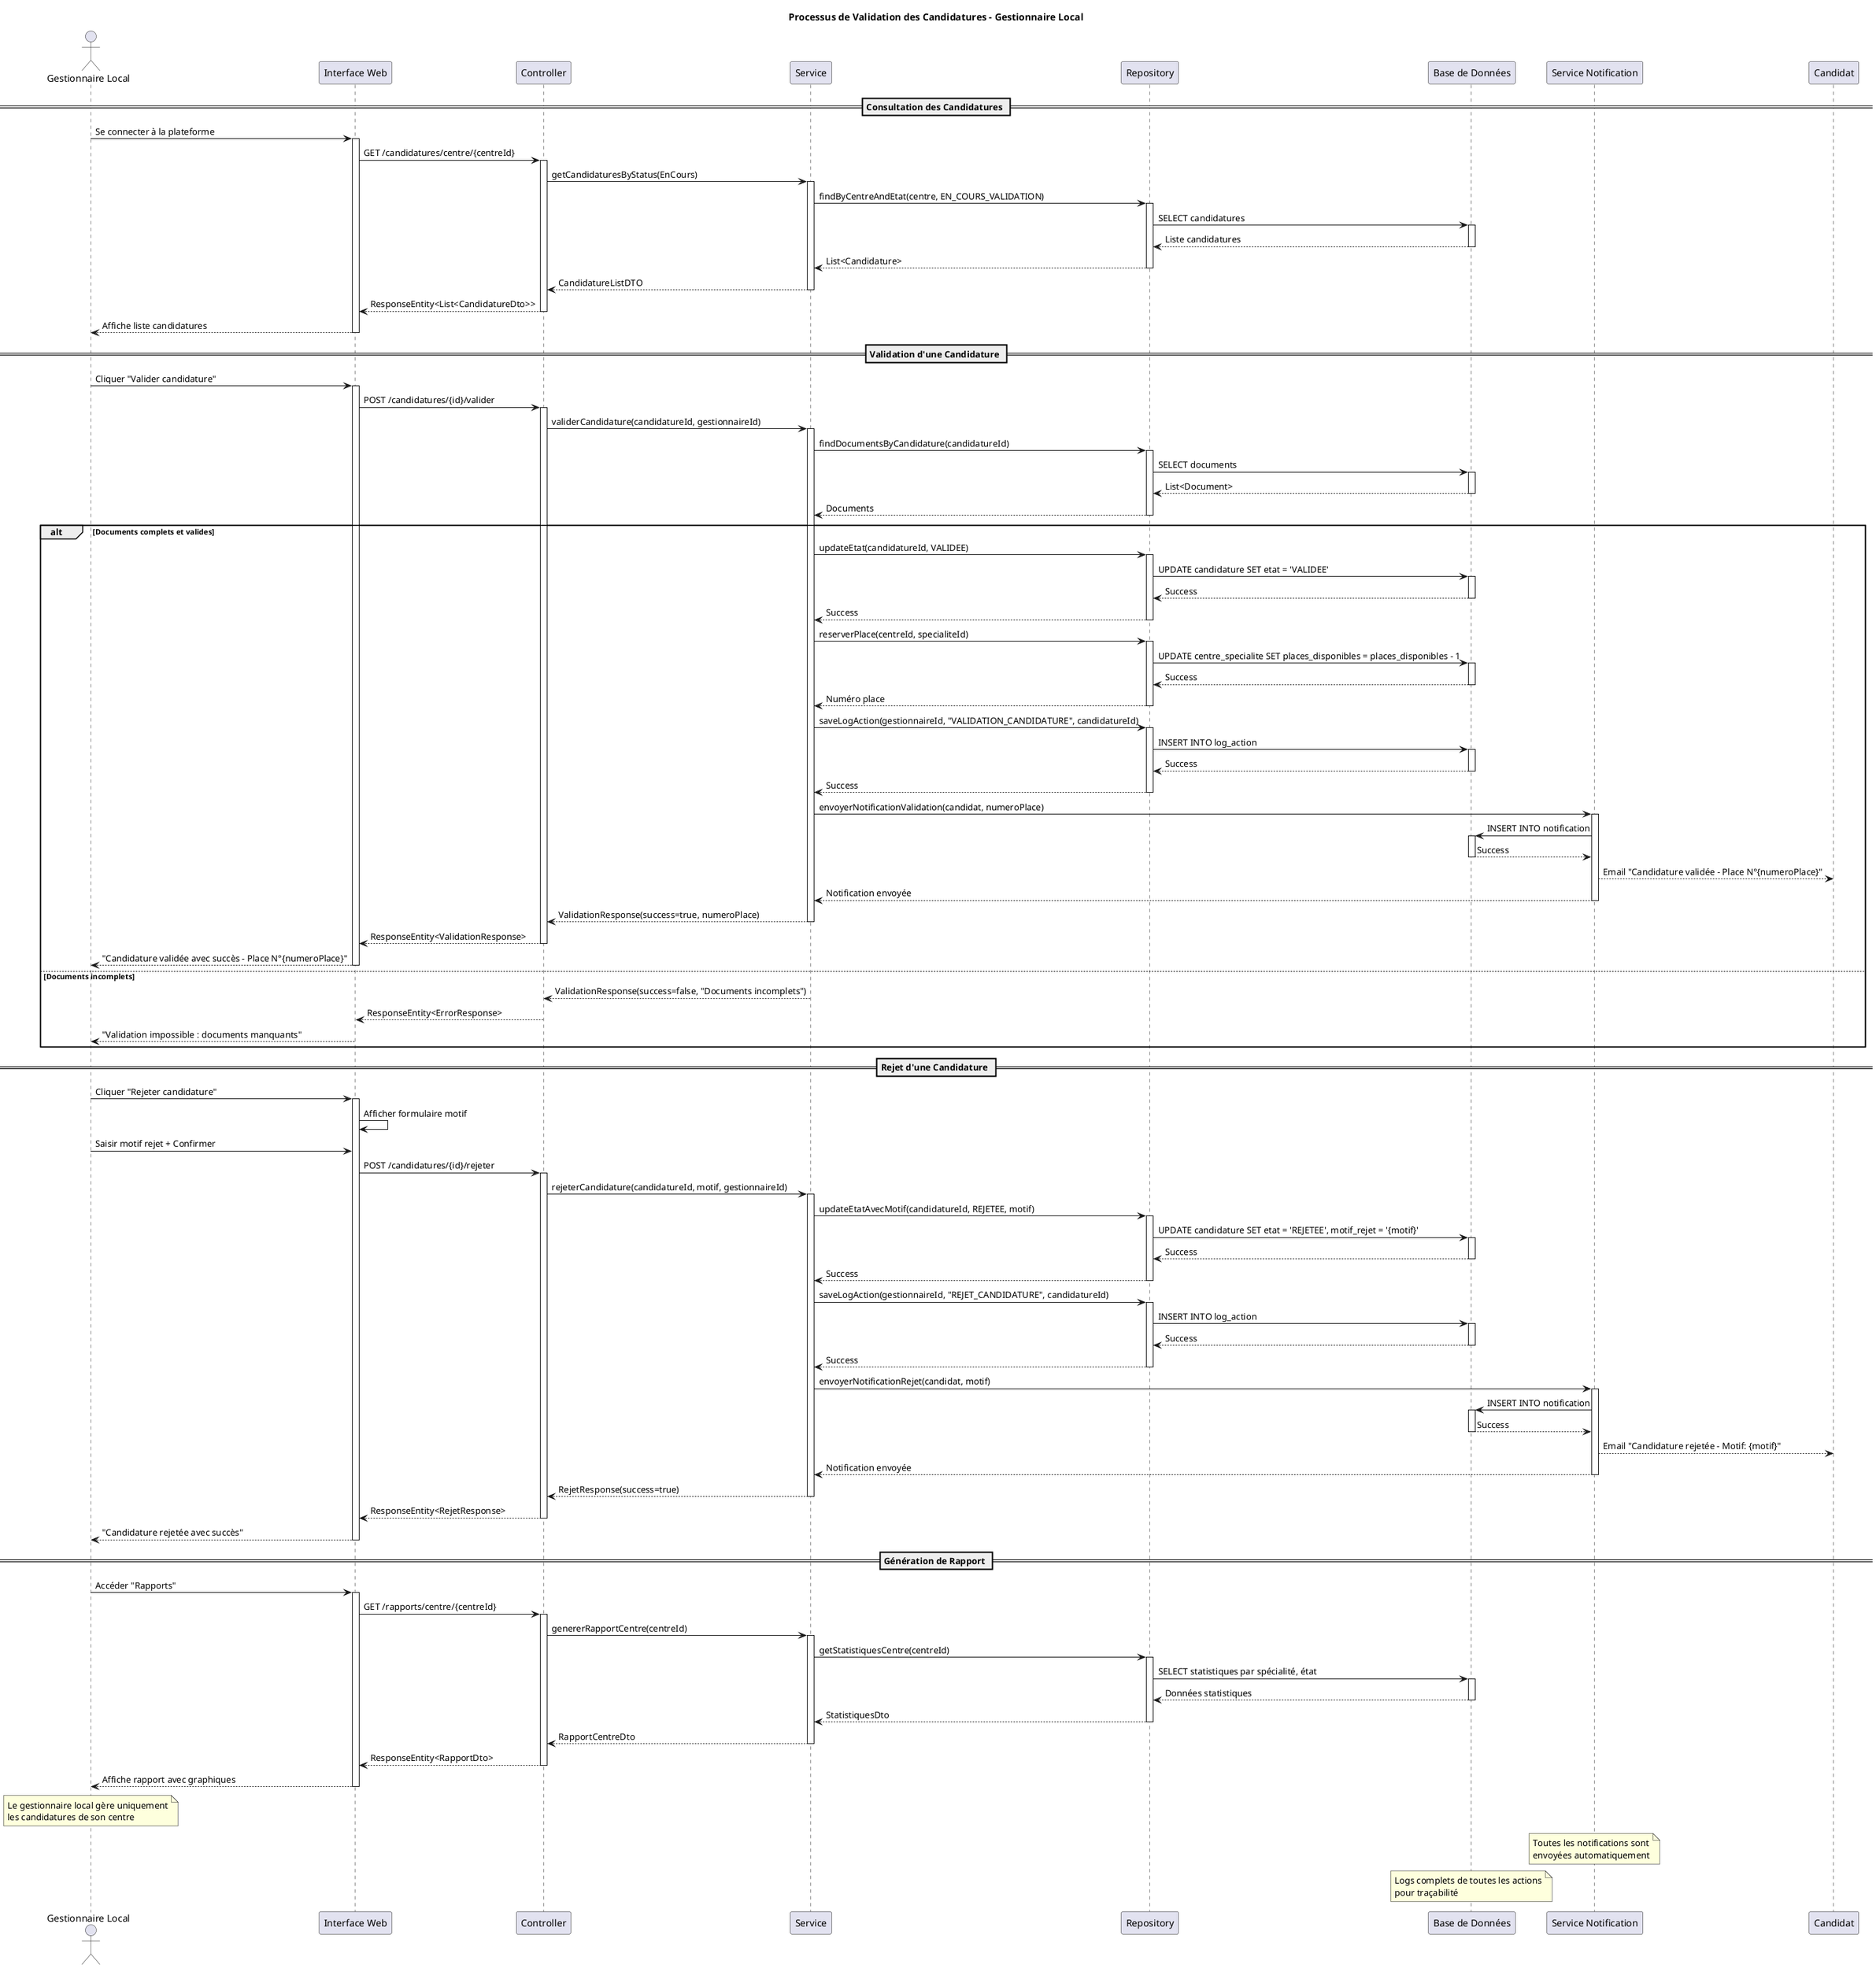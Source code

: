 @startuml SequenceGestionnaireLocal

title Processus de Validation des Candidatures - Gestionnaire Local

actor "Gestionnaire Local" as GL
participant "Interface Web" as IW
participant "Controller" as CTRL
participant "Service" as SVC
participant "Repository" as REPO
participant "Base de Données" as BD
participant "Service Notification" as SN
participant "Candidat" as C

== Consultation des Candidatures ==
GL -> IW : Se connecter à la plateforme
activate IW
IW -> CTRL : GET /candidatures/centre/{centreId}
activate CTRL
CTRL -> SVC : getCandidaturesByStatus(EnCours)
activate SVC
SVC -> REPO : findByCentreAndEtat(centre, EN_COURS_VALIDATION)
activate REPO
REPO -> BD : SELECT candidatures
activate BD
BD --> REPO : Liste candidatures
deactivate BD
REPO --> SVC : List<Candidature>
deactivate REPO
SVC --> CTRL : CandidatureListDTO
deactivate SVC
CTRL --> IW : ResponseEntity<List<CandidatureDto>>
deactivate CTRL
IW --> GL : Affiche liste candidatures
deactivate IW

== Validation d'une Candidature ==
GL -> IW : Cliquer "Valider candidature"
activate IW
IW -> CTRL : POST /candidatures/{id}/valider
activate CTRL
CTRL -> SVC : validerCandidature(candidatureId, gestionnaireId)
activate SVC

' Vérification des documents
SVC -> REPO : findDocumentsByCandidature(candidatureId)
activate REPO
REPO -> BD : SELECT documents
activate BD
BD --> REPO : List<Document>
deactivate BD
REPO --> SVC : Documents
deactivate REPO

alt Documents complets et valides
    ' Mise à jour de l'état
    SVC -> REPO : updateEtat(candidatureId, VALIDEE)
    activate REPO
    REPO -> BD : UPDATE candidature SET etat = 'VALIDEE'
    activate BD
    BD --> REPO : Success
    deactivate BD
    REPO --> SVC : Success
    deactivate REPO
    
    ' Réservation de place
    SVC -> REPO : reserverPlace(centreId, specialiteId)
    activate REPO
    REPO -> BD : UPDATE centre_specialite SET places_disponibles = places_disponibles - 1
    activate BD
    BD --> REPO : Success
    deactivate BD
    REPO --> SVC : Numéro place
    deactivate REPO
    
    ' Log de l'action
    SVC -> REPO : saveLogAction(gestionnaireId, "VALIDATION_CANDIDATURE", candidatureId)
    activate REPO
    REPO -> BD : INSERT INTO log_action
    activate BD
    BD --> REPO : Success
    deactivate BD
    REPO --> SVC : Success
    deactivate REPO
    
    ' Notification automatique
    SVC -> SN : envoyerNotificationValidation(candidat, numeroPlace)
    activate SN
    SN -> BD : INSERT INTO notification
    activate BD
    BD --> SN : Success
    deactivate BD
    SN --> C : Email "Candidature validée - Place N°{numeroPlace}"
    SN --> SVC : Notification envoyée
    deactivate SN
    
    SVC --> CTRL : ValidationResponse(success=true, numeroPlace)
    deactivate SVC
    CTRL --> IW : ResponseEntity<ValidationResponse>
    deactivate CTRL
    IW --> GL : "Candidature validée avec succès - Place N°{numeroPlace}"
    deactivate IW

else Documents incomplets
    SVC --> CTRL : ValidationResponse(success=false, "Documents incomplets")
    deactivate SVC
    CTRL --> IW : ResponseEntity<ErrorResponse>
    deactivate CTRL
    IW --> GL : "Validation impossible : documents manquants"
    deactivate IW
end

== Rejet d'une Candidature ==
GL -> IW : Cliquer "Rejeter candidature"
activate IW
IW -> IW : Afficher formulaire motif
GL -> IW : Saisir motif rejet + Confirmer
IW -> CTRL : POST /candidatures/{id}/rejeter
activate CTRL
CTRL -> SVC : rejeterCandidature(candidatureId, motif, gestionnaireId)
activate SVC

' Mise à jour avec motif
SVC -> REPO : updateEtatAvecMotif(candidatureId, REJETEE, motif)
activate REPO
REPO -> BD : UPDATE candidature SET etat = 'REJETEE', motif_rejet = '{motif}'
activate BD
BD --> REPO : Success
deactivate BD
REPO --> SVC : Success
deactivate REPO

' Log de l'action
SVC -> REPO : saveLogAction(gestionnaireId, "REJET_CANDIDATURE", candidatureId)
activate REPO
REPO -> BD : INSERT INTO log_action
activate BD
BD --> REPO : Success
deactivate BD
REPO --> SVC : Success
deactivate REPO

' Notification automatique de rejet
SVC -> SN : envoyerNotificationRejet(candidat, motif)
activate SN
SN -> BD : INSERT INTO notification
activate BD
BD --> SN : Success
deactivate BD
SN --> C : Email "Candidature rejetée - Motif: {motif}"
SN --> SVC : Notification envoyée
deactivate SN

SVC --> CTRL : RejetResponse(success=true)
deactivate SVC
CTRL --> IW : ResponseEntity<RejetResponse>
deactivate CTRL
IW --> GL : "Candidature rejetée avec succès"
deactivate IW

== Génération de Rapport ==
GL -> IW : Accéder "Rapports"
activate IW
IW -> CTRL : GET /rapports/centre/{centreId}
activate CTRL
CTRL -> SVC : genererRapportCentre(centreId)
activate SVC
SVC -> REPO : getStatistiquesCentre(centreId)
activate REPO
REPO -> BD : SELECT statistiques par spécialité, état
activate BD
BD --> REPO : Données statistiques
deactivate BD
REPO --> SVC : StatistiquesDto
deactivate REPO
SVC --> CTRL : RapportCentreDto
deactivate SVC
CTRL --> IW : ResponseEntity<RapportDto>
deactivate CTRL
IW --> GL : Affiche rapport avec graphiques
deactivate IW

note over GL : Le gestionnaire local gère uniquement\nles candidatures de son centre
note over SN : Toutes les notifications sont\nenvoyées automatiquement
note over BD : Logs complets de toutes les actions\npour traçabilité

@enduml

